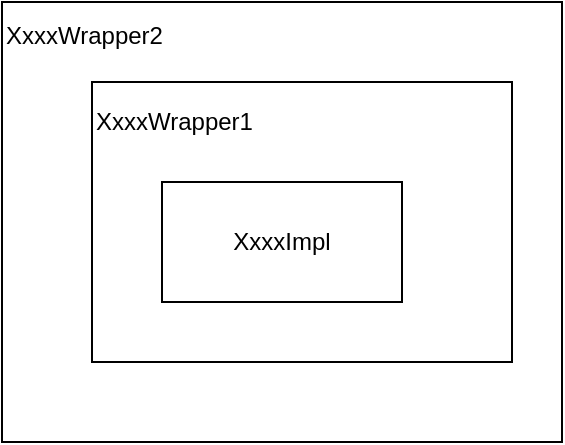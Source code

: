 <mxfile version="13.10.9" type="github">
  <diagram id="7kHi2ltuU1LZRdPObqO6" name="第 1 页">
    <mxGraphModel dx="1422" dy="794" grid="1" gridSize="10" guides="1" tooltips="1" connect="1" arrows="1" fold="1" page="1" pageScale="1" pageWidth="827" pageHeight="1169" math="0" shadow="0">
      <root>
        <mxCell id="0" />
        <mxCell id="1" parent="0" />
        <mxCell id="S0sncL2Z_x1SZEzaMqDV-1" value="XxxxWrapper2&lt;br&gt;&lt;br&gt;&lt;br&gt;&lt;br&gt;&lt;br&gt;&lt;br&gt;&lt;br&gt;&lt;br&gt;&lt;br&gt;&lt;br&gt;&lt;br&gt;&lt;br&gt;&lt;br&gt;&lt;br&gt;" style="rounded=0;whiteSpace=wrap;html=1;fillColor=none;align=left;" vertex="1" parent="1">
          <mxGeometry x="390" y="250" width="280" height="220" as="geometry" />
        </mxCell>
        <mxCell id="S0sncL2Z_x1SZEzaMqDV-2" value="XxxxWrapper1&lt;br&gt;&lt;br&gt;&lt;br&gt;&lt;br&gt;&lt;br&gt;&lt;br&gt;&lt;br&gt;&lt;br&gt;" style="rounded=0;whiteSpace=wrap;html=1;fillColor=none;align=left;" vertex="1" parent="1">
          <mxGeometry x="435" y="290" width="210" height="140" as="geometry" />
        </mxCell>
        <mxCell id="S0sncL2Z_x1SZEzaMqDV-3" value="XxxxImpl" style="rounded=0;whiteSpace=wrap;html=1;fillColor=none;" vertex="1" parent="1">
          <mxGeometry x="470" y="340" width="120" height="60" as="geometry" />
        </mxCell>
      </root>
    </mxGraphModel>
  </diagram>
</mxfile>
